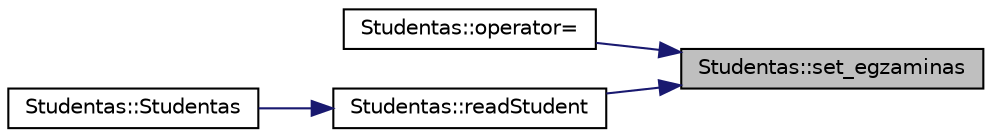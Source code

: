 digraph "Studentas::set_egzaminas"
{
 // LATEX_PDF_SIZE
  edge [fontname="Helvetica",fontsize="10",labelfontname="Helvetica",labelfontsize="10"];
  node [fontname="Helvetica",fontsize="10",shape=record];
  rankdir="RL";
  Node1 [label="Studentas::set_egzaminas",height=0.2,width=0.4,color="black", fillcolor="grey75", style="filled", fontcolor="black",tooltip=" "];
  Node1 -> Node2 [dir="back",color="midnightblue",fontsize="10",style="solid",fontname="Helvetica"];
  Node2 [label="Studentas::operator=",height=0.2,width=0.4,color="black", fillcolor="white", style="filled",URL="$class_studentas.html#a503ef1a376d3d03ef9e32920d4547271",tooltip=" "];
  Node1 -> Node3 [dir="back",color="midnightblue",fontsize="10",style="solid",fontname="Helvetica"];
  Node3 [label="Studentas::readStudent",height=0.2,width=0.4,color="black", fillcolor="white", style="filled",URL="$class_studentas.html#ae03c42e66f7484b70d5133432bfdea87",tooltip=" "];
  Node3 -> Node4 [dir="back",color="midnightblue",fontsize="10",style="solid",fontname="Helvetica"];
  Node4 [label="Studentas::Studentas",height=0.2,width=0.4,color="black", fillcolor="white", style="filled",URL="$class_studentas.html#a00d6db6706f5e4182d3677ea4e90de61",tooltip=" "];
}
